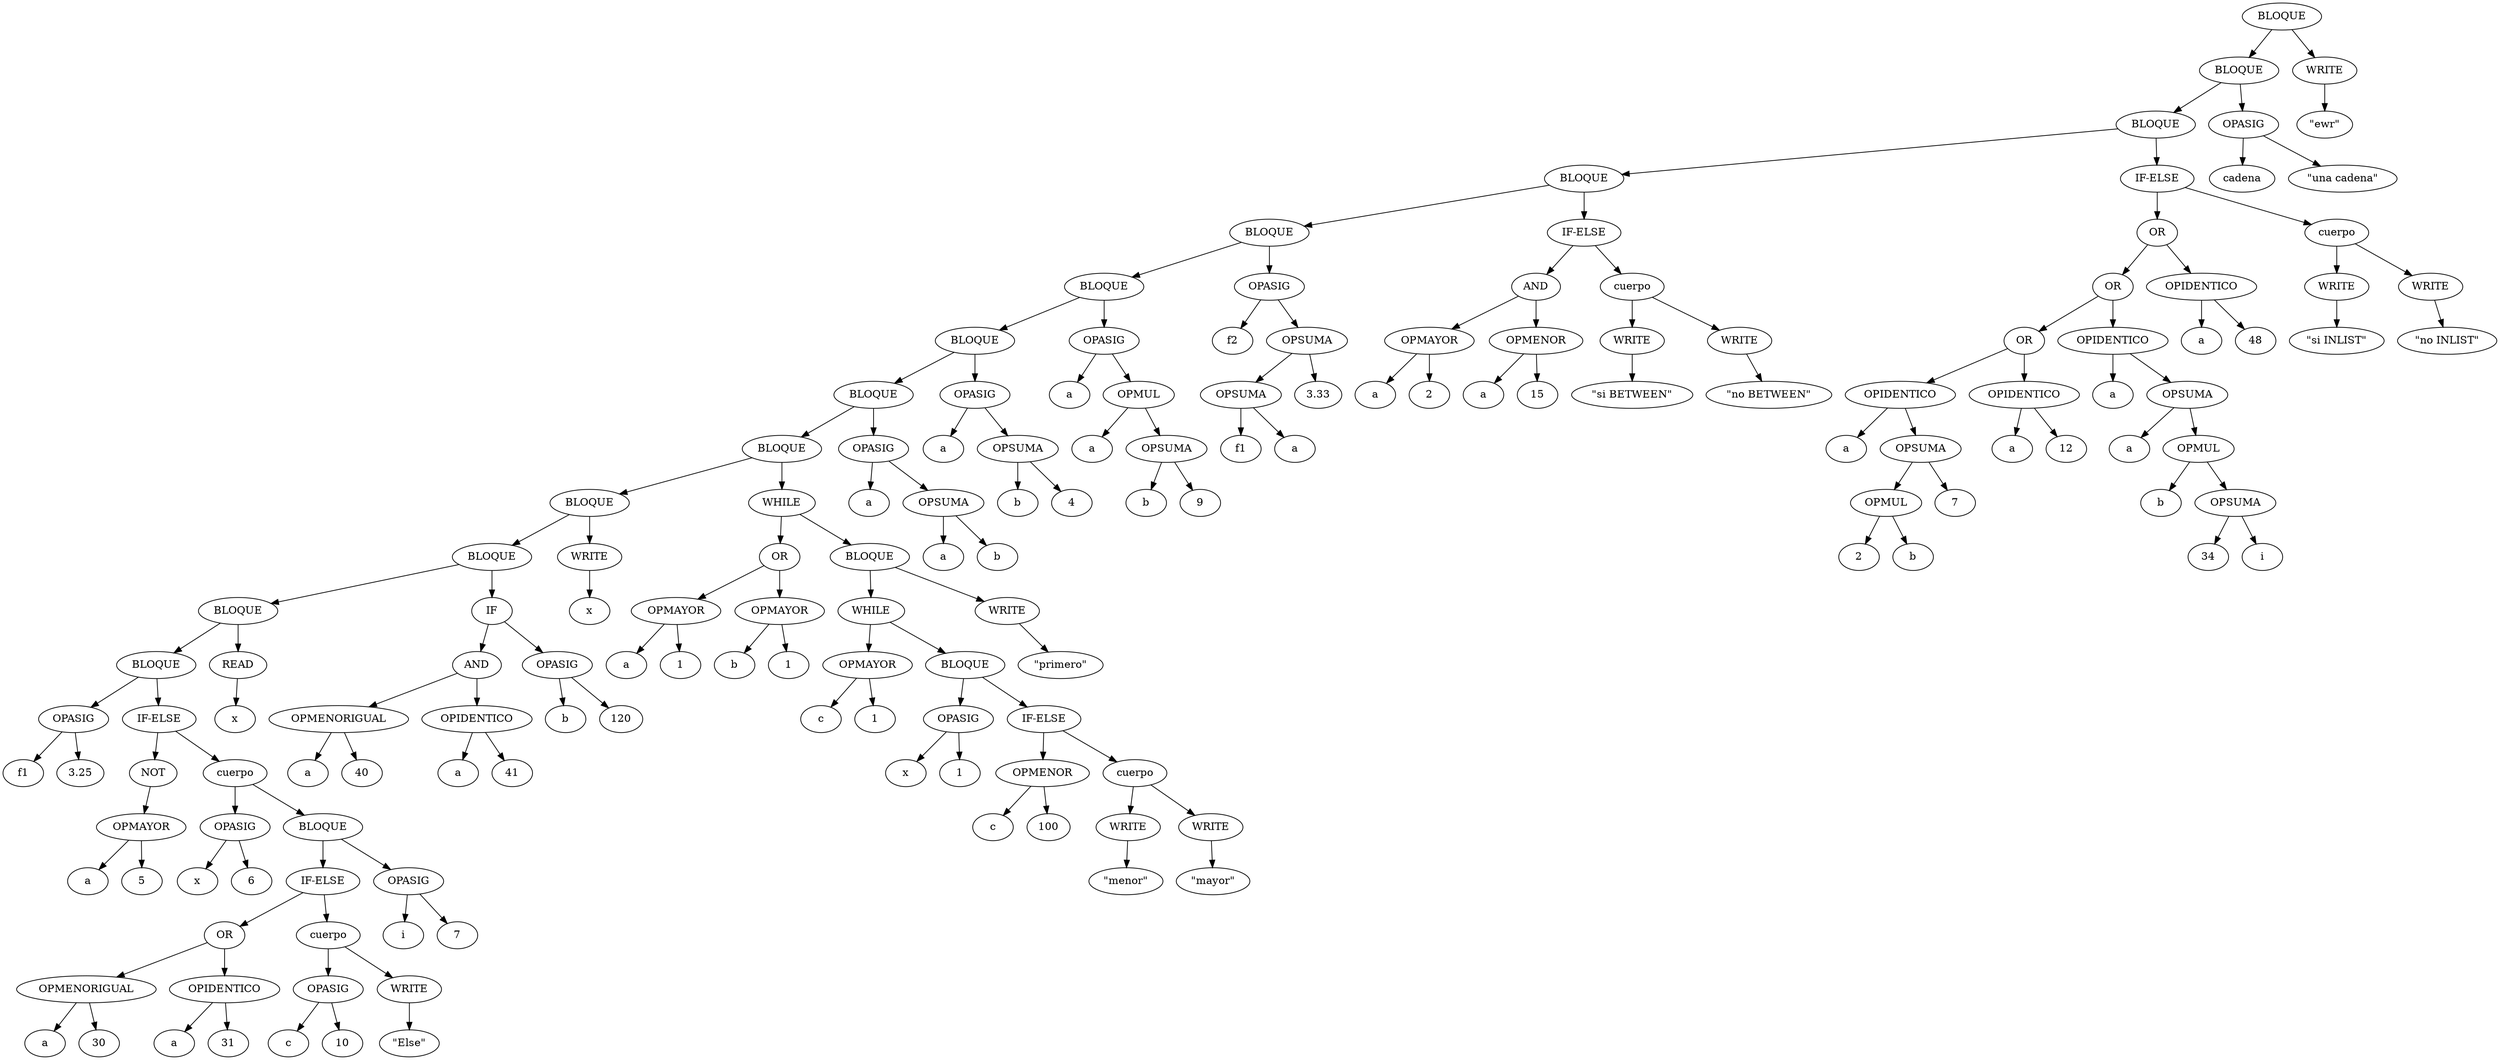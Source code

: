 digraph BST {
x0 [label=<BLOQUE>];
x1 [label=<BLOQUE>];
x0 -> x1;
x3 [label=<BLOQUE>];
x1 -> x3;
x7 [label=<BLOQUE>];
x3 -> x7;
x15 [label=<BLOQUE>];
x7 -> x15;
x31 [label=<BLOQUE>];
x15 -> x31;
x63 [label=<BLOQUE>];
x31 -> x63;
x127 [label=<BLOQUE>];
x63 -> x127;
x255 [label=<BLOQUE>];
x127 -> x255;
x511 [label=<BLOQUE>];
x255 -> x511;
x1023 [label=<BLOQUE>];
x511 -> x1023;
x2047 [label=<BLOQUE>];
x1023 -> x2047;
x4095 [label=<BLOQUE>];
x2047 -> x4095;
x8191 [label=<OPASIG>];
x4095 -> x8191;
x16383 [label=<f1>];
x8191 -> x16383;
x16384 [label=<3.25>];
x8191 -> x16384;
x8192 [label=<IF-ELSE>];
x4095 -> x8192;
x16385 [label=<NOT>];
x8192 -> x16385;
x32771 [label=<OPMAYOR>];
x16385 -> x32771;
x65543 [label=<a>];
x32771 -> x65543;
x65544 [label=<5>];
x32771 -> x65544;
x16386 [label=<cuerpo>];
x8192 -> x16386;
x32773 [label=<OPASIG>];
x16386 -> x32773;
x65547 [label=<x>];
x32773 -> x65547;
x65548 [label=<6>];
x32773 -> x65548;
x32774 [label=<BLOQUE>];
x16386 -> x32774;
x65549 [label=<IF-ELSE>];
x32774 -> x65549;
x131099 [label=<OR>];
x65549 -> x131099;
x262199 [label=<OPMENORIGUAL>];
x131099 -> x262199;
x524399 [label=<a>];
x262199 -> x524399;
x524400 [label=<30>];
x262199 -> x524400;
x262200 [label=<OPIDENTICO>];
x131099 -> x262200;
x524401 [label=<a>];
x262200 -> x524401;
x524402 [label=<31>];
x262200 -> x524402;
x131100 [label=<cuerpo>];
x65549 -> x131100;
x262201 [label=<OPASIG>];
x131100 -> x262201;
x524403 [label=<c>];
x262201 -> x524403;
x524404 [label=<10>];
x262201 -> x524404;
x262202 [label=<WRITE>];
x131100 -> x262202;
x524405 [label=<"Else">];
x262202 -> x524405;
x65550 [label=<OPASIG>];
x32774 -> x65550;
x131101 [label=<i>];
x65550 -> x131101;
x131102 [label=<7>];
x65550 -> x131102;
x4096 [label=<READ>];
x2047 -> x4096;
x8193 [label=<x>];
x4096 -> x8193;
x2048 [label=<IF>];
x1023 -> x2048;
x4097 [label=<AND>];
x2048 -> x4097;
x8195 [label=<OPMENORIGUAL>];
x4097 -> x8195;
x16391 [label=<a>];
x8195 -> x16391;
x16392 [label=<40>];
x8195 -> x16392;
x8196 [label=<OPIDENTICO>];
x4097 -> x8196;
x16393 [label=<a>];
x8196 -> x16393;
x16394 [label=<41>];
x8196 -> x16394;
x4098 [label=<OPASIG>];
x2048 -> x4098;
x8197 [label=<b>];
x4098 -> x8197;
x8198 [label=<120>];
x4098 -> x8198;
x1024 [label=<WRITE>];
x511 -> x1024;
x2049 [label=<x>];
x1024 -> x2049;
x512 [label=<WHILE>];
x255 -> x512;
x1025 [label=<OR>];
x512 -> x1025;
x2051 [label=<OPMAYOR>];
x1025 -> x2051;
x4103 [label=<a>];
x2051 -> x4103;
x4104 [label=<1>];
x2051 -> x4104;
x2052 [label=<OPMAYOR>];
x1025 -> x2052;
x4105 [label=<b>];
x2052 -> x4105;
x4106 [label=<1>];
x2052 -> x4106;
x1026 [label=<BLOQUE>];
x512 -> x1026;
x2053 [label=<WHILE>];
x1026 -> x2053;
x4107 [label=<OPMAYOR>];
x2053 -> x4107;
x8215 [label=<c>];
x4107 -> x8215;
x8216 [label=<1>];
x4107 -> x8216;
x4108 [label=<BLOQUE>];
x2053 -> x4108;
x8217 [label=<OPASIG>];
x4108 -> x8217;
x16435 [label=<x>];
x8217 -> x16435;
x16436 [label=<1>];
x8217 -> x16436;
x8218 [label=<IF-ELSE>];
x4108 -> x8218;
x16437 [label=<OPMENOR>];
x8218 -> x16437;
x32875 [label=<c>];
x16437 -> x32875;
x32876 [label=<100>];
x16437 -> x32876;
x16438 [label=<cuerpo>];
x8218 -> x16438;
x32877 [label=<WRITE>];
x16438 -> x32877;
x65755 [label=<"menor">];
x32877 -> x65755;
x32878 [label=<WRITE>];
x16438 -> x32878;
x65757 [label=<"mayor">];
x32878 -> x65757;
x2054 [label=<WRITE>];
x1026 -> x2054;
x4109 [label=<"primero">];
x2054 -> x4109;
x256 [label=<OPASIG>];
x127 -> x256;
x513 [label=<a>];
x256 -> x513;
x514 [label=<OPSUMA>];
x256 -> x514;
x1029 [label=<a>];
x514 -> x1029;
x1030 [label=<b>];
x514 -> x1030;
x128 [label=<OPASIG>];
x63 -> x128;
x257 [label=<a>];
x128 -> x257;
x258 [label=<OPSUMA>];
x128 -> x258;
x517 [label=<b>];
x258 -> x517;
x518 [label=<4>];
x258 -> x518;
x64 [label=<OPASIG>];
x31 -> x64;
x129 [label=<a>];
x64 -> x129;
x130 [label=<OPMUL>];
x64 -> x130;
x261 [label=<a>];
x130 -> x261;
x262 [label=<OPSUMA>];
x130 -> x262;
x525 [label=<b>];
x262 -> x525;
x526 [label=<9>];
x262 -> x526;
x32 [label=<OPASIG>];
x15 -> x32;
x65 [label=<f2>];
x32 -> x65;
x66 [label=<OPSUMA>];
x32 -> x66;
x133 [label=<OPSUMA>];
x66 -> x133;
x267 [label=<f1>];
x133 -> x267;
x268 [label=<a>];
x133 -> x268;
x134 [label=<3.33>];
x66 -> x134;
x16 [label=<IF-ELSE>];
x7 -> x16;
x33 [label=<AND>];
x16 -> x33;
x67 [label=<OPMAYOR>];
x33 -> x67;
x135 [label=<a>];
x67 -> x135;
x136 [label=<2>];
x67 -> x136;
x68 [label=<OPMENOR>];
x33 -> x68;
x137 [label=<a>];
x68 -> x137;
x138 [label=<15>];
x68 -> x138;
x34 [label=<cuerpo>];
x16 -> x34;
x69 [label=<WRITE>];
x34 -> x69;
x139 [label=<"si BETWEEN">];
x69 -> x139;
x70 [label=<WRITE>];
x34 -> x70;
x141 [label=<"no BETWEEN">];
x70 -> x141;
x8 [label=<IF-ELSE>];
x3 -> x8;
x17 [label=<OR>];
x8 -> x17;
x35 [label=<OR>];
x17 -> x35;
x71 [label=<OR>];
x35 -> x71;
x143 [label=<OPIDENTICO>];
x71 -> x143;
x287 [label=<a>];
x143 -> x287;
x288 [label=<OPSUMA>];
x143 -> x288;
x577 [label=<OPMUL>];
x288 -> x577;
x1155 [label=<2>];
x577 -> x1155;
x1156 [label=<b>];
x577 -> x1156;
x578 [label=<7>];
x288 -> x578;
x144 [label=<OPIDENTICO>];
x71 -> x144;
x289 [label=<a>];
x144 -> x289;
x290 [label=<12>];
x144 -> x290;
x72 [label=<OPIDENTICO>];
x35 -> x72;
x145 [label=<a>];
x72 -> x145;
x146 [label=<OPSUMA>];
x72 -> x146;
x293 [label=<a>];
x146 -> x293;
x294 [label=<OPMUL>];
x146 -> x294;
x589 [label=<b>];
x294 -> x589;
x590 [label=<OPSUMA>];
x294 -> x590;
x1181 [label=<34>];
x590 -> x1181;
x1182 [label=<i>];
x590 -> x1182;
x36 [label=<OPIDENTICO>];
x17 -> x36;
x73 [label=<a>];
x36 -> x73;
x74 [label=<48>];
x36 -> x74;
x18 [label=<cuerpo>];
x8 -> x18;
x37 [label=<WRITE>];
x18 -> x37;
x75 [label=<"si INLIST">];
x37 -> x75;
x38 [label=<WRITE>];
x18 -> x38;
x77 [label=<"no INLIST">];
x38 -> x77;
x4 [label=<OPASIG>];
x1 -> x4;
x9 [label=<cadena>];
x4 -> x9;
x10 [label=<"una cadena">];
x4 -> x10;
x2 [label=<WRITE>];
x0 -> x2;
x5 [label=<"ewr">];
x2 -> x5;
}